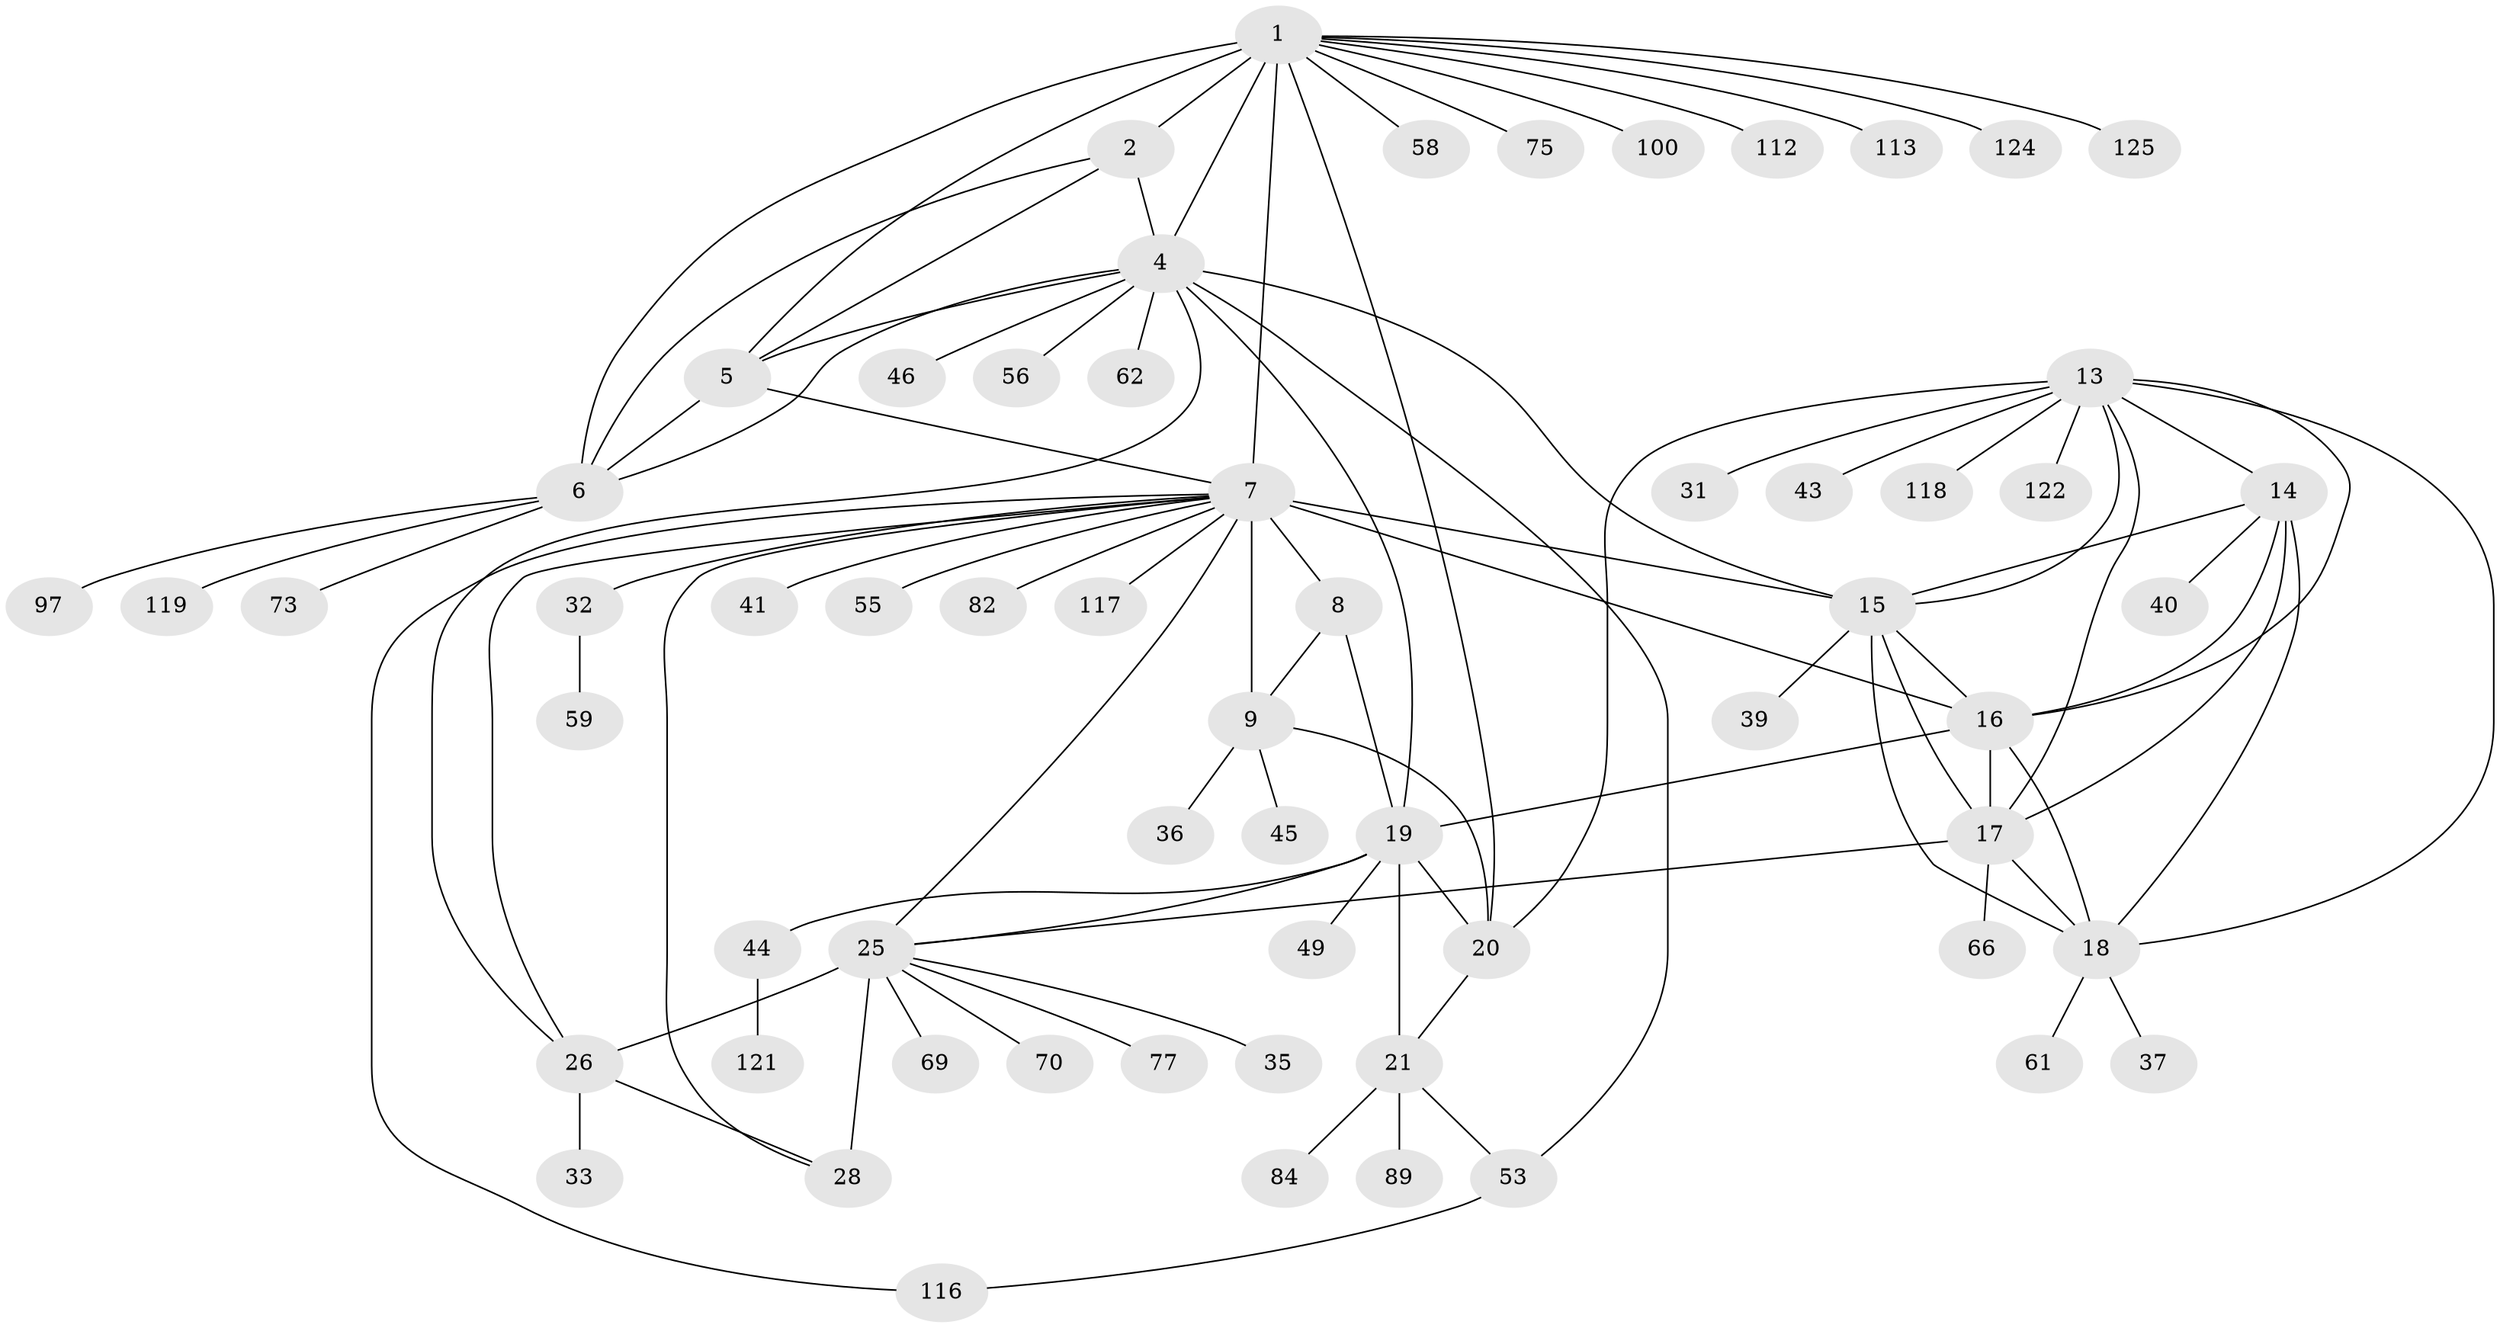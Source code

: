 // original degree distribution, {10: 0.04, 5: 0.016, 9: 0.016, 12: 0.016, 6: 0.04, 8: 0.04, 11: 0.016, 7: 0.048, 16: 0.008, 2: 0.152, 3: 0.056, 1: 0.552}
// Generated by graph-tools (version 1.1) at 2025/15/03/09/25 04:15:51]
// undirected, 62 vertices, 95 edges
graph export_dot {
graph [start="1"]
  node [color=gray90,style=filled];
  1 [super="+3"];
  2;
  4 [super="+34"];
  5;
  6;
  7 [super="+50+47+10"];
  8;
  9;
  13;
  14 [super="+96+65+68+57"];
  15 [super="+102+107+110"];
  16;
  17 [super="+80+90+114"];
  18;
  19 [super="+93+101+108+106+23+60+24"];
  20 [super="+54+85+87+115"];
  21 [super="+22"];
  25 [super="+30+27"];
  26;
  28 [super="+29+51"];
  31 [super="+42"];
  32 [super="+48+109"];
  33;
  35;
  36;
  37;
  39;
  40;
  41;
  43;
  44;
  45;
  46;
  49 [super="+120+104"];
  53;
  55 [super="+72+123"];
  56;
  58;
  59;
  61 [super="+83"];
  62 [super="+67"];
  66;
  69 [super="+99"];
  70;
  73;
  75;
  77 [super="+105"];
  82 [super="+94"];
  84;
  89;
  97;
  100;
  112;
  113;
  116;
  117;
  118;
  119;
  121;
  122;
  124;
  125;
  1 -- 2 [weight=2];
  1 -- 4 [weight=2];
  1 -- 5 [weight=2];
  1 -- 6 [weight=2];
  1 -- 20;
  1 -- 75;
  1 -- 100;
  1 -- 113;
  1 -- 7;
  1 -- 112;
  1 -- 58;
  1 -- 124;
  1 -- 125;
  2 -- 4;
  2 -- 5;
  2 -- 6;
  4 -- 5;
  4 -- 6;
  4 -- 15;
  4 -- 26;
  4 -- 46;
  4 -- 53;
  4 -- 62;
  4 -- 19;
  4 -- 56;
  5 -- 6;
  5 -- 7;
  6 -- 73;
  6 -- 97;
  6 -- 119;
  7 -- 8 [weight=4];
  7 -- 9 [weight=4];
  7 -- 41;
  7 -- 82;
  7 -- 117;
  7 -- 32;
  7 -- 15;
  7 -- 16;
  7 -- 116;
  7 -- 55;
  7 -- 25;
  7 -- 26;
  7 -- 28;
  8 -- 9;
  8 -- 19;
  9 -- 36;
  9 -- 45;
  9 -- 20;
  13 -- 14;
  13 -- 15;
  13 -- 16;
  13 -- 17;
  13 -- 18;
  13 -- 20;
  13 -- 31;
  13 -- 43;
  13 -- 118;
  13 -- 122;
  14 -- 15;
  14 -- 16;
  14 -- 17;
  14 -- 18;
  14 -- 40;
  15 -- 16;
  15 -- 17;
  15 -- 18;
  15 -- 39;
  16 -- 17;
  16 -- 18;
  16 -- 19;
  17 -- 18;
  17 -- 25;
  17 -- 66;
  18 -- 37;
  18 -- 61;
  19 -- 20 [weight=3];
  19 -- 21 [weight=6];
  19 -- 49;
  19 -- 44;
  19 -- 25 [weight=2];
  20 -- 21 [weight=2];
  21 -- 89;
  21 -- 84;
  21 -- 53;
  25 -- 26 [weight=3];
  25 -- 28 [weight=6];
  25 -- 35;
  25 -- 69;
  25 -- 70;
  25 -- 77;
  26 -- 28 [weight=2];
  26 -- 33;
  32 -- 59;
  44 -- 121;
  53 -- 116;
}
